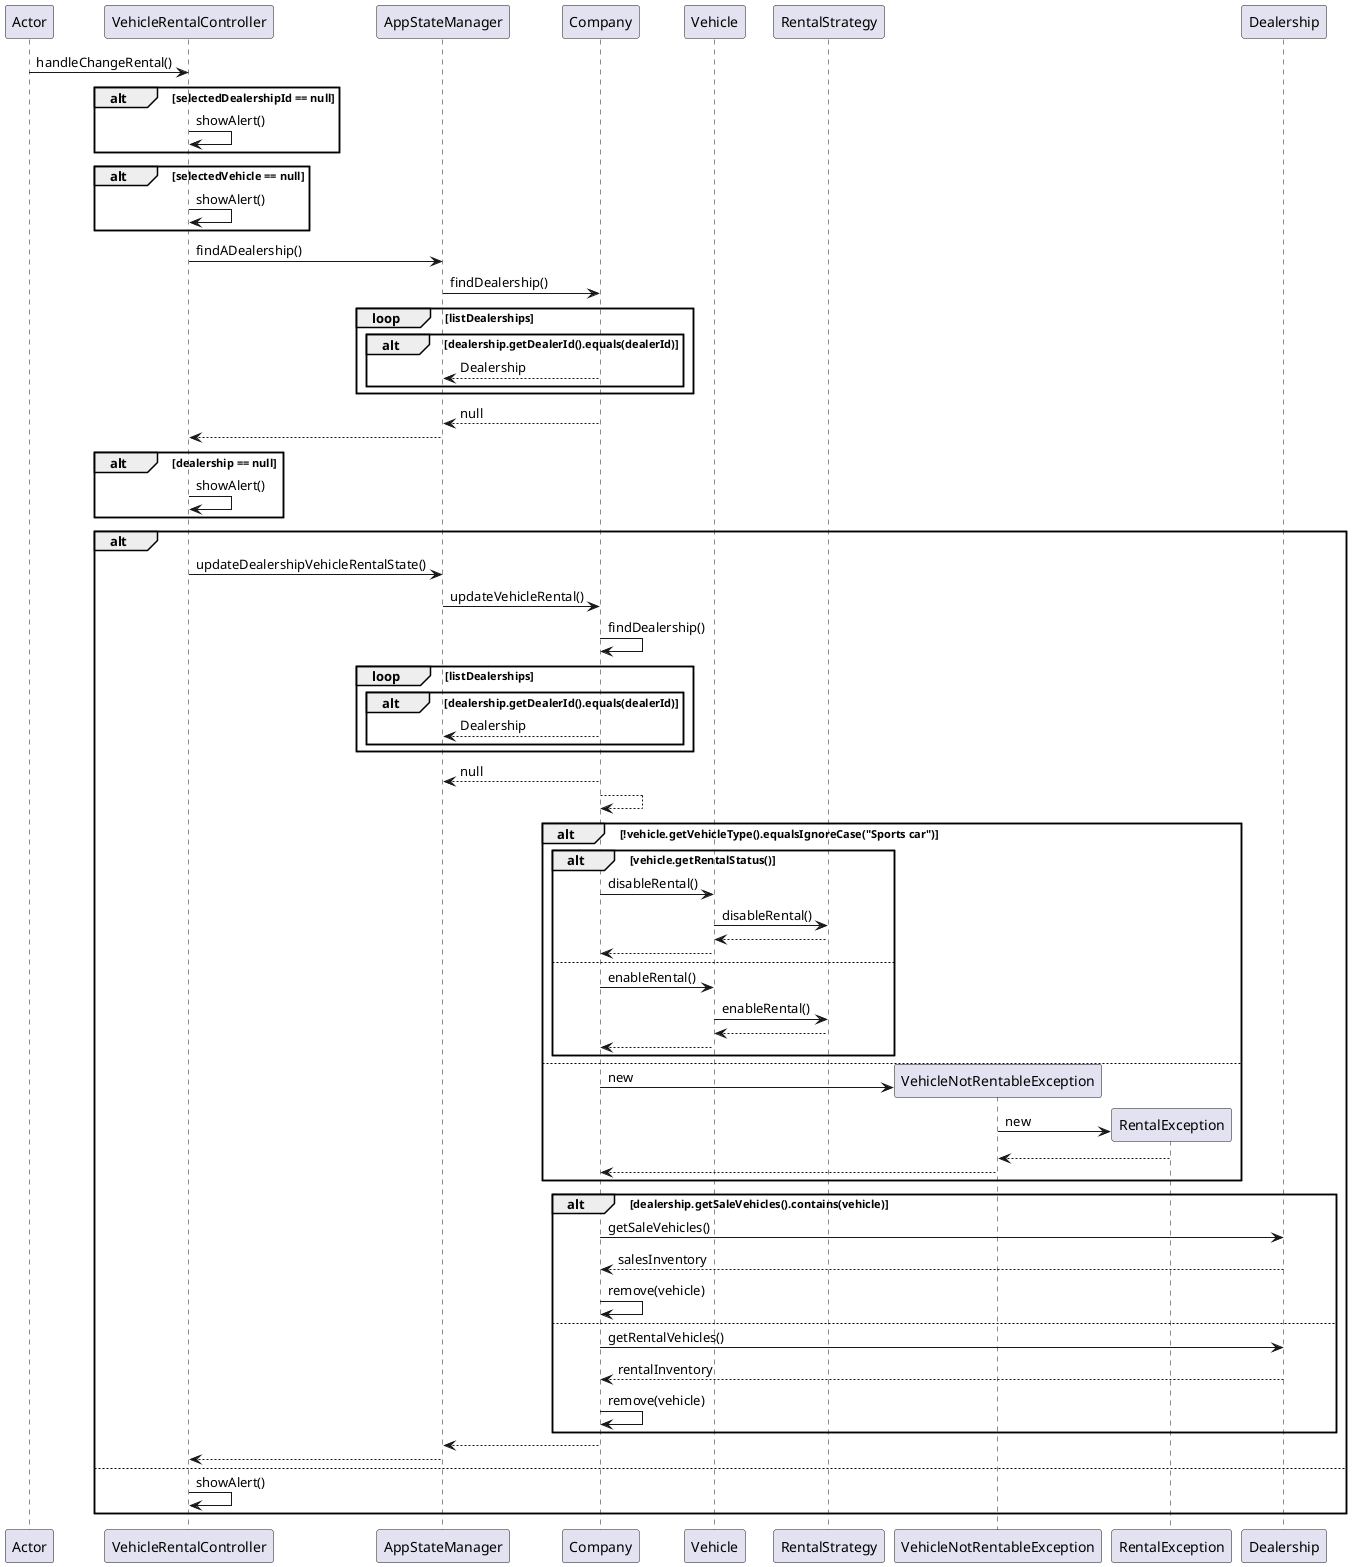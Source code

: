 @startuml
participant Actor
Actor -> VehicleRentalController : handleChangeRental()
alt selectedDealershipId == null
    VehicleRentalController -> VehicleRentalController : showAlert()
end
alt selectedVehicle == null
    VehicleRentalController -> VehicleRentalController : showAlert()
end
VehicleRentalController -> AppStateManager : findADealership()
AppStateManager -> Company : findDealership()
loop listDealerships
    alt dealership.getDealerId().equals(dealerId)
        Company --> AppStateManager: Dealership
    end
end
Company --> AppStateManager: null
AppStateManager --> VehicleRentalController
alt dealership == null
    VehicleRentalController -> VehicleRentalController : showAlert()
end
alt
    VehicleRentalController -> AppStateManager : updateDealershipVehicleRentalState()
    AppStateManager -> Company : updateVehicleRental()
    Company -> Company : findDealership()
    loop listDealerships
        alt dealership.getDealerId().equals(dealerId)
            Company --> AppStateManager: Dealership
        end
    end
    Company --> AppStateManager: null
    Company --> Company
    alt !vehicle.getVehicleType().equalsIgnoreCase("Sports car")
        alt vehicle.getRentalStatus()
            Company -> Vehicle : disableRental()
            Vehicle -> RentalStrategy : disableRental()
            RentalStrategy --> Vehicle
            Vehicle --> Company
        else
            Company -> Vehicle : enableRental()
            Vehicle -> RentalStrategy : enableRental()
            RentalStrategy --> Vehicle
            Vehicle --> Company
        end
    else
        create VehicleNotRentableException
        Company -> VehicleNotRentableException : new
        create RentalException
        VehicleNotRentableException -> RentalException : new
        RentalException --> VehicleNotRentableException
        VehicleNotRentableException --> Company
    end
    alt dealership.getSaleVehicles().contains(vehicle)
        Company -> Dealership: getSaleVehicles()
        Dealership --> Company: salesInventory
        Company -> Company: remove(vehicle)
    else
        Company -> Dealership: getRentalVehicles()
        Dealership --> Company: rentalInventory
        Company -> Company: remove(vehicle)
    end
    Company --> AppStateManager
    AppStateManager --> VehicleRentalController
else
    VehicleRentalController -> VehicleRentalController : showAlert()
end
@enduml